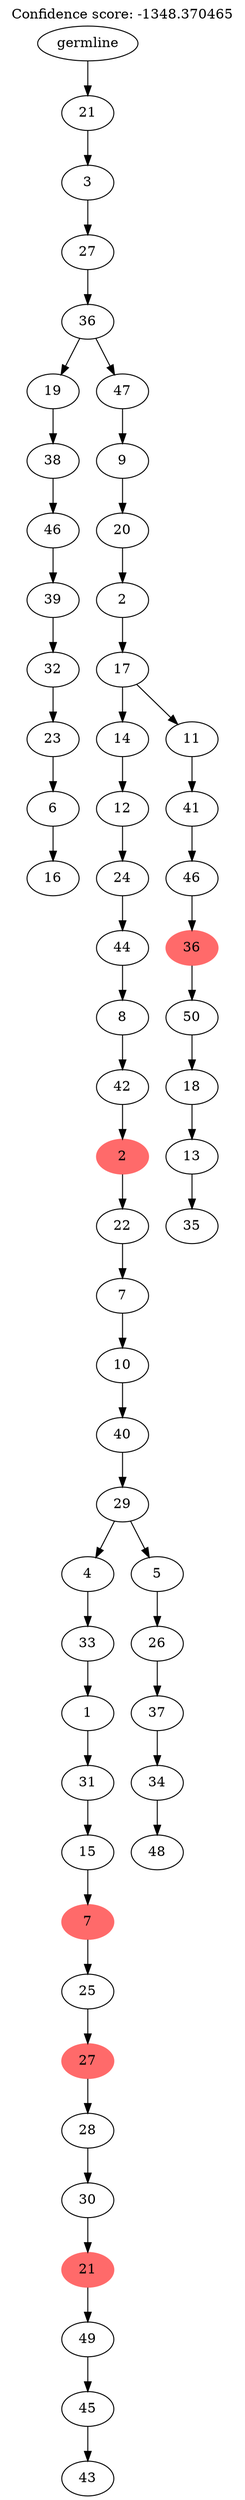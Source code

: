 digraph g {
	"55" -> "56";
	"56" [label="16"];
	"54" -> "55";
	"55" [label="6"];
	"53" -> "54";
	"54" [label="23"];
	"52" -> "53";
	"53" [label="32"];
	"51" -> "52";
	"52" [label="39"];
	"50" -> "51";
	"51" [label="46"];
	"49" -> "50";
	"50" [label="38"];
	"47" -> "48";
	"48" [label="43"];
	"46" -> "47";
	"47" [label="45"];
	"45" -> "46";
	"46" [label="49"];
	"44" -> "45";
	"45" [color=indianred1, style=filled, label="21"];
	"43" -> "44";
	"44" [label="30"];
	"42" -> "43";
	"43" [label="28"];
	"41" -> "42";
	"42" [color=indianred1, style=filled, label="27"];
	"40" -> "41";
	"41" [label="25"];
	"39" -> "40";
	"40" [color=indianred1, style=filled, label="7"];
	"38" -> "39";
	"39" [label="15"];
	"37" -> "38";
	"38" [label="31"];
	"36" -> "37";
	"37" [label="1"];
	"35" -> "36";
	"36" [label="33"];
	"33" -> "34";
	"34" [label="48"];
	"32" -> "33";
	"33" [label="34"];
	"31" -> "32";
	"32" [label="37"];
	"30" -> "31";
	"31" [label="26"];
	"29" -> "30";
	"30" [label="5"];
	"29" -> "35";
	"35" [label="4"];
	"28" -> "29";
	"29" [label="29"];
	"27" -> "28";
	"28" [label="40"];
	"26" -> "27";
	"27" [label="10"];
	"25" -> "26";
	"26" [label="7"];
	"24" -> "25";
	"25" [label="22"];
	"23" -> "24";
	"24" [color=indianred1, style=filled, label="2"];
	"22" -> "23";
	"23" [label="42"];
	"21" -> "22";
	"22" [label="8"];
	"20" -> "21";
	"21" [label="44"];
	"19" -> "20";
	"20" [label="24"];
	"18" -> "19";
	"19" [label="12"];
	"16" -> "17";
	"17" [label="35"];
	"15" -> "16";
	"16" [label="13"];
	"14" -> "15";
	"15" [label="18"];
	"13" -> "14";
	"14" [label="50"];
	"12" -> "13";
	"13" [color=indianred1, style=filled, label="36"];
	"11" -> "12";
	"12" [label="46"];
	"10" -> "11";
	"11" [label="41"];
	"9" -> "10";
	"10" [label="11"];
	"9" -> "18";
	"18" [label="14"];
	"8" -> "9";
	"9" [label="17"];
	"7" -> "8";
	"8" [label="2"];
	"6" -> "7";
	"7" [label="20"];
	"5" -> "6";
	"6" [label="9"];
	"4" -> "5";
	"5" [label="47"];
	"4" -> "49";
	"49" [label="19"];
	"3" -> "4";
	"4" [label="36"];
	"2" -> "3";
	"3" [label="27"];
	"1" -> "2";
	"2" [label="3"];
	"0" -> "1";
	"1" [label="21"];
	"0" [label="germline"];
	labelloc="t";
	label="Confidence score: -1348.370465";
}
